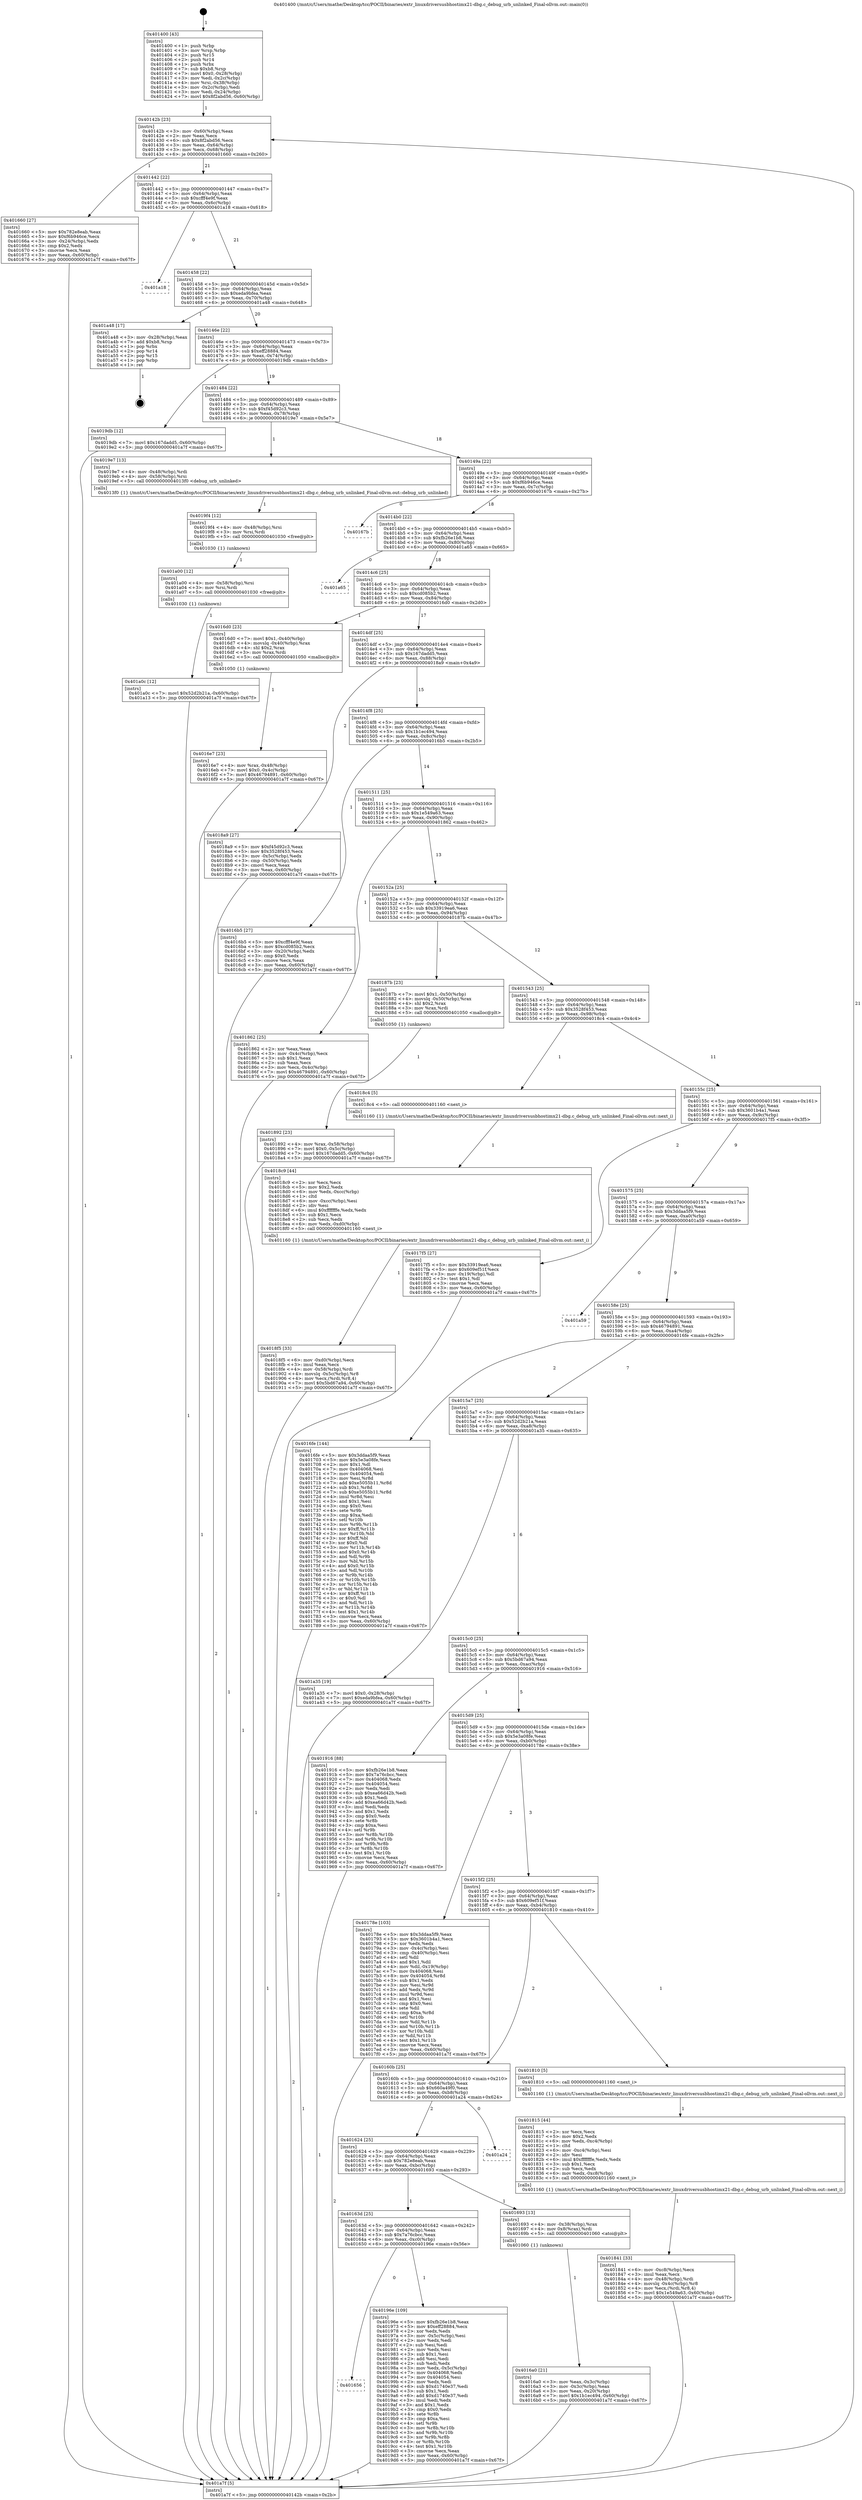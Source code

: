 digraph "0x401400" {
  label = "0x401400 (/mnt/c/Users/mathe/Desktop/tcc/POCII/binaries/extr_linuxdriversusbhostimx21-dbg.c_debug_urb_unlinked_Final-ollvm.out::main(0))"
  labelloc = "t"
  node[shape=record]

  Entry [label="",width=0.3,height=0.3,shape=circle,fillcolor=black,style=filled]
  "0x40142b" [label="{
     0x40142b [23]\l
     | [instrs]\l
     &nbsp;&nbsp;0x40142b \<+3\>: mov -0x60(%rbp),%eax\l
     &nbsp;&nbsp;0x40142e \<+2\>: mov %eax,%ecx\l
     &nbsp;&nbsp;0x401430 \<+6\>: sub $0x8f2abd56,%ecx\l
     &nbsp;&nbsp;0x401436 \<+3\>: mov %eax,-0x64(%rbp)\l
     &nbsp;&nbsp;0x401439 \<+3\>: mov %ecx,-0x68(%rbp)\l
     &nbsp;&nbsp;0x40143c \<+6\>: je 0000000000401660 \<main+0x260\>\l
  }"]
  "0x401660" [label="{
     0x401660 [27]\l
     | [instrs]\l
     &nbsp;&nbsp;0x401660 \<+5\>: mov $0x782e8eab,%eax\l
     &nbsp;&nbsp;0x401665 \<+5\>: mov $0xf6b946ce,%ecx\l
     &nbsp;&nbsp;0x40166a \<+3\>: mov -0x24(%rbp),%edx\l
     &nbsp;&nbsp;0x40166d \<+3\>: cmp $0x2,%edx\l
     &nbsp;&nbsp;0x401670 \<+3\>: cmovne %ecx,%eax\l
     &nbsp;&nbsp;0x401673 \<+3\>: mov %eax,-0x60(%rbp)\l
     &nbsp;&nbsp;0x401676 \<+5\>: jmp 0000000000401a7f \<main+0x67f\>\l
  }"]
  "0x401442" [label="{
     0x401442 [22]\l
     | [instrs]\l
     &nbsp;&nbsp;0x401442 \<+5\>: jmp 0000000000401447 \<main+0x47\>\l
     &nbsp;&nbsp;0x401447 \<+3\>: mov -0x64(%rbp),%eax\l
     &nbsp;&nbsp;0x40144a \<+5\>: sub $0xcfff4e9f,%eax\l
     &nbsp;&nbsp;0x40144f \<+3\>: mov %eax,-0x6c(%rbp)\l
     &nbsp;&nbsp;0x401452 \<+6\>: je 0000000000401a18 \<main+0x618\>\l
  }"]
  "0x401a7f" [label="{
     0x401a7f [5]\l
     | [instrs]\l
     &nbsp;&nbsp;0x401a7f \<+5\>: jmp 000000000040142b \<main+0x2b\>\l
  }"]
  "0x401400" [label="{
     0x401400 [43]\l
     | [instrs]\l
     &nbsp;&nbsp;0x401400 \<+1\>: push %rbp\l
     &nbsp;&nbsp;0x401401 \<+3\>: mov %rsp,%rbp\l
     &nbsp;&nbsp;0x401404 \<+2\>: push %r15\l
     &nbsp;&nbsp;0x401406 \<+2\>: push %r14\l
     &nbsp;&nbsp;0x401408 \<+1\>: push %rbx\l
     &nbsp;&nbsp;0x401409 \<+7\>: sub $0xb8,%rsp\l
     &nbsp;&nbsp;0x401410 \<+7\>: movl $0x0,-0x28(%rbp)\l
     &nbsp;&nbsp;0x401417 \<+3\>: mov %edi,-0x2c(%rbp)\l
     &nbsp;&nbsp;0x40141a \<+4\>: mov %rsi,-0x38(%rbp)\l
     &nbsp;&nbsp;0x40141e \<+3\>: mov -0x2c(%rbp),%edi\l
     &nbsp;&nbsp;0x401421 \<+3\>: mov %edi,-0x24(%rbp)\l
     &nbsp;&nbsp;0x401424 \<+7\>: movl $0x8f2abd56,-0x60(%rbp)\l
  }"]
  Exit [label="",width=0.3,height=0.3,shape=circle,fillcolor=black,style=filled,peripheries=2]
  "0x401a18" [label="{
     0x401a18\l
  }", style=dashed]
  "0x401458" [label="{
     0x401458 [22]\l
     | [instrs]\l
     &nbsp;&nbsp;0x401458 \<+5\>: jmp 000000000040145d \<main+0x5d\>\l
     &nbsp;&nbsp;0x40145d \<+3\>: mov -0x64(%rbp),%eax\l
     &nbsp;&nbsp;0x401460 \<+5\>: sub $0xeda9bfea,%eax\l
     &nbsp;&nbsp;0x401465 \<+3\>: mov %eax,-0x70(%rbp)\l
     &nbsp;&nbsp;0x401468 \<+6\>: je 0000000000401a48 \<main+0x648\>\l
  }"]
  "0x401a0c" [label="{
     0x401a0c [12]\l
     | [instrs]\l
     &nbsp;&nbsp;0x401a0c \<+7\>: movl $0x52d2b21a,-0x60(%rbp)\l
     &nbsp;&nbsp;0x401a13 \<+5\>: jmp 0000000000401a7f \<main+0x67f\>\l
  }"]
  "0x401a48" [label="{
     0x401a48 [17]\l
     | [instrs]\l
     &nbsp;&nbsp;0x401a48 \<+3\>: mov -0x28(%rbp),%eax\l
     &nbsp;&nbsp;0x401a4b \<+7\>: add $0xb8,%rsp\l
     &nbsp;&nbsp;0x401a52 \<+1\>: pop %rbx\l
     &nbsp;&nbsp;0x401a53 \<+2\>: pop %r14\l
     &nbsp;&nbsp;0x401a55 \<+2\>: pop %r15\l
     &nbsp;&nbsp;0x401a57 \<+1\>: pop %rbp\l
     &nbsp;&nbsp;0x401a58 \<+1\>: ret\l
  }"]
  "0x40146e" [label="{
     0x40146e [22]\l
     | [instrs]\l
     &nbsp;&nbsp;0x40146e \<+5\>: jmp 0000000000401473 \<main+0x73\>\l
     &nbsp;&nbsp;0x401473 \<+3\>: mov -0x64(%rbp),%eax\l
     &nbsp;&nbsp;0x401476 \<+5\>: sub $0xeff28884,%eax\l
     &nbsp;&nbsp;0x40147b \<+3\>: mov %eax,-0x74(%rbp)\l
     &nbsp;&nbsp;0x40147e \<+6\>: je 00000000004019db \<main+0x5db\>\l
  }"]
  "0x401a00" [label="{
     0x401a00 [12]\l
     | [instrs]\l
     &nbsp;&nbsp;0x401a00 \<+4\>: mov -0x58(%rbp),%rsi\l
     &nbsp;&nbsp;0x401a04 \<+3\>: mov %rsi,%rdi\l
     &nbsp;&nbsp;0x401a07 \<+5\>: call 0000000000401030 \<free@plt\>\l
     | [calls]\l
     &nbsp;&nbsp;0x401030 \{1\} (unknown)\l
  }"]
  "0x4019db" [label="{
     0x4019db [12]\l
     | [instrs]\l
     &nbsp;&nbsp;0x4019db \<+7\>: movl $0x167dadd5,-0x60(%rbp)\l
     &nbsp;&nbsp;0x4019e2 \<+5\>: jmp 0000000000401a7f \<main+0x67f\>\l
  }"]
  "0x401484" [label="{
     0x401484 [22]\l
     | [instrs]\l
     &nbsp;&nbsp;0x401484 \<+5\>: jmp 0000000000401489 \<main+0x89\>\l
     &nbsp;&nbsp;0x401489 \<+3\>: mov -0x64(%rbp),%eax\l
     &nbsp;&nbsp;0x40148c \<+5\>: sub $0xf45d92c3,%eax\l
     &nbsp;&nbsp;0x401491 \<+3\>: mov %eax,-0x78(%rbp)\l
     &nbsp;&nbsp;0x401494 \<+6\>: je 00000000004019e7 \<main+0x5e7\>\l
  }"]
  "0x4019f4" [label="{
     0x4019f4 [12]\l
     | [instrs]\l
     &nbsp;&nbsp;0x4019f4 \<+4\>: mov -0x48(%rbp),%rsi\l
     &nbsp;&nbsp;0x4019f8 \<+3\>: mov %rsi,%rdi\l
     &nbsp;&nbsp;0x4019fb \<+5\>: call 0000000000401030 \<free@plt\>\l
     | [calls]\l
     &nbsp;&nbsp;0x401030 \{1\} (unknown)\l
  }"]
  "0x4019e7" [label="{
     0x4019e7 [13]\l
     | [instrs]\l
     &nbsp;&nbsp;0x4019e7 \<+4\>: mov -0x48(%rbp),%rdi\l
     &nbsp;&nbsp;0x4019eb \<+4\>: mov -0x58(%rbp),%rsi\l
     &nbsp;&nbsp;0x4019ef \<+5\>: call 00000000004013f0 \<debug_urb_unlinked\>\l
     | [calls]\l
     &nbsp;&nbsp;0x4013f0 \{1\} (/mnt/c/Users/mathe/Desktop/tcc/POCII/binaries/extr_linuxdriversusbhostimx21-dbg.c_debug_urb_unlinked_Final-ollvm.out::debug_urb_unlinked)\l
  }"]
  "0x40149a" [label="{
     0x40149a [22]\l
     | [instrs]\l
     &nbsp;&nbsp;0x40149a \<+5\>: jmp 000000000040149f \<main+0x9f\>\l
     &nbsp;&nbsp;0x40149f \<+3\>: mov -0x64(%rbp),%eax\l
     &nbsp;&nbsp;0x4014a2 \<+5\>: sub $0xf6b946ce,%eax\l
     &nbsp;&nbsp;0x4014a7 \<+3\>: mov %eax,-0x7c(%rbp)\l
     &nbsp;&nbsp;0x4014aa \<+6\>: je 000000000040167b \<main+0x27b\>\l
  }"]
  "0x401656" [label="{
     0x401656\l
  }", style=dashed]
  "0x40167b" [label="{
     0x40167b\l
  }", style=dashed]
  "0x4014b0" [label="{
     0x4014b0 [22]\l
     | [instrs]\l
     &nbsp;&nbsp;0x4014b0 \<+5\>: jmp 00000000004014b5 \<main+0xb5\>\l
     &nbsp;&nbsp;0x4014b5 \<+3\>: mov -0x64(%rbp),%eax\l
     &nbsp;&nbsp;0x4014b8 \<+5\>: sub $0xfb26e1b8,%eax\l
     &nbsp;&nbsp;0x4014bd \<+3\>: mov %eax,-0x80(%rbp)\l
     &nbsp;&nbsp;0x4014c0 \<+6\>: je 0000000000401a65 \<main+0x665\>\l
  }"]
  "0x40196e" [label="{
     0x40196e [109]\l
     | [instrs]\l
     &nbsp;&nbsp;0x40196e \<+5\>: mov $0xfb26e1b8,%eax\l
     &nbsp;&nbsp;0x401973 \<+5\>: mov $0xeff28884,%ecx\l
     &nbsp;&nbsp;0x401978 \<+2\>: xor %edx,%edx\l
     &nbsp;&nbsp;0x40197a \<+3\>: mov -0x5c(%rbp),%esi\l
     &nbsp;&nbsp;0x40197d \<+2\>: mov %edx,%edi\l
     &nbsp;&nbsp;0x40197f \<+2\>: sub %esi,%edi\l
     &nbsp;&nbsp;0x401981 \<+2\>: mov %edx,%esi\l
     &nbsp;&nbsp;0x401983 \<+3\>: sub $0x1,%esi\l
     &nbsp;&nbsp;0x401986 \<+2\>: add %esi,%edi\l
     &nbsp;&nbsp;0x401988 \<+2\>: sub %edi,%edx\l
     &nbsp;&nbsp;0x40198a \<+3\>: mov %edx,-0x5c(%rbp)\l
     &nbsp;&nbsp;0x40198d \<+7\>: mov 0x404068,%edx\l
     &nbsp;&nbsp;0x401994 \<+7\>: mov 0x404054,%esi\l
     &nbsp;&nbsp;0x40199b \<+2\>: mov %edx,%edi\l
     &nbsp;&nbsp;0x40199d \<+6\>: sub $0xd1740e37,%edi\l
     &nbsp;&nbsp;0x4019a3 \<+3\>: sub $0x1,%edi\l
     &nbsp;&nbsp;0x4019a6 \<+6\>: add $0xd1740e37,%edi\l
     &nbsp;&nbsp;0x4019ac \<+3\>: imul %edi,%edx\l
     &nbsp;&nbsp;0x4019af \<+3\>: and $0x1,%edx\l
     &nbsp;&nbsp;0x4019b2 \<+3\>: cmp $0x0,%edx\l
     &nbsp;&nbsp;0x4019b5 \<+4\>: sete %r8b\l
     &nbsp;&nbsp;0x4019b9 \<+3\>: cmp $0xa,%esi\l
     &nbsp;&nbsp;0x4019bc \<+4\>: setl %r9b\l
     &nbsp;&nbsp;0x4019c0 \<+3\>: mov %r8b,%r10b\l
     &nbsp;&nbsp;0x4019c3 \<+3\>: and %r9b,%r10b\l
     &nbsp;&nbsp;0x4019c6 \<+3\>: xor %r9b,%r8b\l
     &nbsp;&nbsp;0x4019c9 \<+3\>: or %r8b,%r10b\l
     &nbsp;&nbsp;0x4019cc \<+4\>: test $0x1,%r10b\l
     &nbsp;&nbsp;0x4019d0 \<+3\>: cmovne %ecx,%eax\l
     &nbsp;&nbsp;0x4019d3 \<+3\>: mov %eax,-0x60(%rbp)\l
     &nbsp;&nbsp;0x4019d6 \<+5\>: jmp 0000000000401a7f \<main+0x67f\>\l
  }"]
  "0x401a65" [label="{
     0x401a65\l
  }", style=dashed]
  "0x4014c6" [label="{
     0x4014c6 [25]\l
     | [instrs]\l
     &nbsp;&nbsp;0x4014c6 \<+5\>: jmp 00000000004014cb \<main+0xcb\>\l
     &nbsp;&nbsp;0x4014cb \<+3\>: mov -0x64(%rbp),%eax\l
     &nbsp;&nbsp;0x4014ce \<+5\>: sub $0xcd085b2,%eax\l
     &nbsp;&nbsp;0x4014d3 \<+6\>: mov %eax,-0x84(%rbp)\l
     &nbsp;&nbsp;0x4014d9 \<+6\>: je 00000000004016d0 \<main+0x2d0\>\l
  }"]
  "0x4018f5" [label="{
     0x4018f5 [33]\l
     | [instrs]\l
     &nbsp;&nbsp;0x4018f5 \<+6\>: mov -0xd0(%rbp),%ecx\l
     &nbsp;&nbsp;0x4018fb \<+3\>: imul %eax,%ecx\l
     &nbsp;&nbsp;0x4018fe \<+4\>: mov -0x58(%rbp),%rdi\l
     &nbsp;&nbsp;0x401902 \<+4\>: movslq -0x5c(%rbp),%r8\l
     &nbsp;&nbsp;0x401906 \<+4\>: mov %ecx,(%rdi,%r8,4)\l
     &nbsp;&nbsp;0x40190a \<+7\>: movl $0x5bd67a94,-0x60(%rbp)\l
     &nbsp;&nbsp;0x401911 \<+5\>: jmp 0000000000401a7f \<main+0x67f\>\l
  }"]
  "0x4016d0" [label="{
     0x4016d0 [23]\l
     | [instrs]\l
     &nbsp;&nbsp;0x4016d0 \<+7\>: movl $0x1,-0x40(%rbp)\l
     &nbsp;&nbsp;0x4016d7 \<+4\>: movslq -0x40(%rbp),%rax\l
     &nbsp;&nbsp;0x4016db \<+4\>: shl $0x2,%rax\l
     &nbsp;&nbsp;0x4016df \<+3\>: mov %rax,%rdi\l
     &nbsp;&nbsp;0x4016e2 \<+5\>: call 0000000000401050 \<malloc@plt\>\l
     | [calls]\l
     &nbsp;&nbsp;0x401050 \{1\} (unknown)\l
  }"]
  "0x4014df" [label="{
     0x4014df [25]\l
     | [instrs]\l
     &nbsp;&nbsp;0x4014df \<+5\>: jmp 00000000004014e4 \<main+0xe4\>\l
     &nbsp;&nbsp;0x4014e4 \<+3\>: mov -0x64(%rbp),%eax\l
     &nbsp;&nbsp;0x4014e7 \<+5\>: sub $0x167dadd5,%eax\l
     &nbsp;&nbsp;0x4014ec \<+6\>: mov %eax,-0x88(%rbp)\l
     &nbsp;&nbsp;0x4014f2 \<+6\>: je 00000000004018a9 \<main+0x4a9\>\l
  }"]
  "0x4018c9" [label="{
     0x4018c9 [44]\l
     | [instrs]\l
     &nbsp;&nbsp;0x4018c9 \<+2\>: xor %ecx,%ecx\l
     &nbsp;&nbsp;0x4018cb \<+5\>: mov $0x2,%edx\l
     &nbsp;&nbsp;0x4018d0 \<+6\>: mov %edx,-0xcc(%rbp)\l
     &nbsp;&nbsp;0x4018d6 \<+1\>: cltd\l
     &nbsp;&nbsp;0x4018d7 \<+6\>: mov -0xcc(%rbp),%esi\l
     &nbsp;&nbsp;0x4018dd \<+2\>: idiv %esi\l
     &nbsp;&nbsp;0x4018df \<+6\>: imul $0xfffffffe,%edx,%edx\l
     &nbsp;&nbsp;0x4018e5 \<+3\>: sub $0x1,%ecx\l
     &nbsp;&nbsp;0x4018e8 \<+2\>: sub %ecx,%edx\l
     &nbsp;&nbsp;0x4018ea \<+6\>: mov %edx,-0xd0(%rbp)\l
     &nbsp;&nbsp;0x4018f0 \<+5\>: call 0000000000401160 \<next_i\>\l
     | [calls]\l
     &nbsp;&nbsp;0x401160 \{1\} (/mnt/c/Users/mathe/Desktop/tcc/POCII/binaries/extr_linuxdriversusbhostimx21-dbg.c_debug_urb_unlinked_Final-ollvm.out::next_i)\l
  }"]
  "0x4018a9" [label="{
     0x4018a9 [27]\l
     | [instrs]\l
     &nbsp;&nbsp;0x4018a9 \<+5\>: mov $0xf45d92c3,%eax\l
     &nbsp;&nbsp;0x4018ae \<+5\>: mov $0x3528f453,%ecx\l
     &nbsp;&nbsp;0x4018b3 \<+3\>: mov -0x5c(%rbp),%edx\l
     &nbsp;&nbsp;0x4018b6 \<+3\>: cmp -0x50(%rbp),%edx\l
     &nbsp;&nbsp;0x4018b9 \<+3\>: cmovl %ecx,%eax\l
     &nbsp;&nbsp;0x4018bc \<+3\>: mov %eax,-0x60(%rbp)\l
     &nbsp;&nbsp;0x4018bf \<+5\>: jmp 0000000000401a7f \<main+0x67f\>\l
  }"]
  "0x4014f8" [label="{
     0x4014f8 [25]\l
     | [instrs]\l
     &nbsp;&nbsp;0x4014f8 \<+5\>: jmp 00000000004014fd \<main+0xfd\>\l
     &nbsp;&nbsp;0x4014fd \<+3\>: mov -0x64(%rbp),%eax\l
     &nbsp;&nbsp;0x401500 \<+5\>: sub $0x1b1ec494,%eax\l
     &nbsp;&nbsp;0x401505 \<+6\>: mov %eax,-0x8c(%rbp)\l
     &nbsp;&nbsp;0x40150b \<+6\>: je 00000000004016b5 \<main+0x2b5\>\l
  }"]
  "0x401892" [label="{
     0x401892 [23]\l
     | [instrs]\l
     &nbsp;&nbsp;0x401892 \<+4\>: mov %rax,-0x58(%rbp)\l
     &nbsp;&nbsp;0x401896 \<+7\>: movl $0x0,-0x5c(%rbp)\l
     &nbsp;&nbsp;0x40189d \<+7\>: movl $0x167dadd5,-0x60(%rbp)\l
     &nbsp;&nbsp;0x4018a4 \<+5\>: jmp 0000000000401a7f \<main+0x67f\>\l
  }"]
  "0x4016b5" [label="{
     0x4016b5 [27]\l
     | [instrs]\l
     &nbsp;&nbsp;0x4016b5 \<+5\>: mov $0xcfff4e9f,%eax\l
     &nbsp;&nbsp;0x4016ba \<+5\>: mov $0xcd085b2,%ecx\l
     &nbsp;&nbsp;0x4016bf \<+3\>: mov -0x20(%rbp),%edx\l
     &nbsp;&nbsp;0x4016c2 \<+3\>: cmp $0x0,%edx\l
     &nbsp;&nbsp;0x4016c5 \<+3\>: cmove %ecx,%eax\l
     &nbsp;&nbsp;0x4016c8 \<+3\>: mov %eax,-0x60(%rbp)\l
     &nbsp;&nbsp;0x4016cb \<+5\>: jmp 0000000000401a7f \<main+0x67f\>\l
  }"]
  "0x401511" [label="{
     0x401511 [25]\l
     | [instrs]\l
     &nbsp;&nbsp;0x401511 \<+5\>: jmp 0000000000401516 \<main+0x116\>\l
     &nbsp;&nbsp;0x401516 \<+3\>: mov -0x64(%rbp),%eax\l
     &nbsp;&nbsp;0x401519 \<+5\>: sub $0x1e549a63,%eax\l
     &nbsp;&nbsp;0x40151e \<+6\>: mov %eax,-0x90(%rbp)\l
     &nbsp;&nbsp;0x401524 \<+6\>: je 0000000000401862 \<main+0x462\>\l
  }"]
  "0x401841" [label="{
     0x401841 [33]\l
     | [instrs]\l
     &nbsp;&nbsp;0x401841 \<+6\>: mov -0xc8(%rbp),%ecx\l
     &nbsp;&nbsp;0x401847 \<+3\>: imul %eax,%ecx\l
     &nbsp;&nbsp;0x40184a \<+4\>: mov -0x48(%rbp),%rdi\l
     &nbsp;&nbsp;0x40184e \<+4\>: movslq -0x4c(%rbp),%r8\l
     &nbsp;&nbsp;0x401852 \<+4\>: mov %ecx,(%rdi,%r8,4)\l
     &nbsp;&nbsp;0x401856 \<+7\>: movl $0x1e549a63,-0x60(%rbp)\l
     &nbsp;&nbsp;0x40185d \<+5\>: jmp 0000000000401a7f \<main+0x67f\>\l
  }"]
  "0x401862" [label="{
     0x401862 [25]\l
     | [instrs]\l
     &nbsp;&nbsp;0x401862 \<+2\>: xor %eax,%eax\l
     &nbsp;&nbsp;0x401864 \<+3\>: mov -0x4c(%rbp),%ecx\l
     &nbsp;&nbsp;0x401867 \<+3\>: sub $0x1,%eax\l
     &nbsp;&nbsp;0x40186a \<+2\>: sub %eax,%ecx\l
     &nbsp;&nbsp;0x40186c \<+3\>: mov %ecx,-0x4c(%rbp)\l
     &nbsp;&nbsp;0x40186f \<+7\>: movl $0x46794891,-0x60(%rbp)\l
     &nbsp;&nbsp;0x401876 \<+5\>: jmp 0000000000401a7f \<main+0x67f\>\l
  }"]
  "0x40152a" [label="{
     0x40152a [25]\l
     | [instrs]\l
     &nbsp;&nbsp;0x40152a \<+5\>: jmp 000000000040152f \<main+0x12f\>\l
     &nbsp;&nbsp;0x40152f \<+3\>: mov -0x64(%rbp),%eax\l
     &nbsp;&nbsp;0x401532 \<+5\>: sub $0x33919ea6,%eax\l
     &nbsp;&nbsp;0x401537 \<+6\>: mov %eax,-0x94(%rbp)\l
     &nbsp;&nbsp;0x40153d \<+6\>: je 000000000040187b \<main+0x47b\>\l
  }"]
  "0x401815" [label="{
     0x401815 [44]\l
     | [instrs]\l
     &nbsp;&nbsp;0x401815 \<+2\>: xor %ecx,%ecx\l
     &nbsp;&nbsp;0x401817 \<+5\>: mov $0x2,%edx\l
     &nbsp;&nbsp;0x40181c \<+6\>: mov %edx,-0xc4(%rbp)\l
     &nbsp;&nbsp;0x401822 \<+1\>: cltd\l
     &nbsp;&nbsp;0x401823 \<+6\>: mov -0xc4(%rbp),%esi\l
     &nbsp;&nbsp;0x401829 \<+2\>: idiv %esi\l
     &nbsp;&nbsp;0x40182b \<+6\>: imul $0xfffffffe,%edx,%edx\l
     &nbsp;&nbsp;0x401831 \<+3\>: sub $0x1,%ecx\l
     &nbsp;&nbsp;0x401834 \<+2\>: sub %ecx,%edx\l
     &nbsp;&nbsp;0x401836 \<+6\>: mov %edx,-0xc8(%rbp)\l
     &nbsp;&nbsp;0x40183c \<+5\>: call 0000000000401160 \<next_i\>\l
     | [calls]\l
     &nbsp;&nbsp;0x401160 \{1\} (/mnt/c/Users/mathe/Desktop/tcc/POCII/binaries/extr_linuxdriversusbhostimx21-dbg.c_debug_urb_unlinked_Final-ollvm.out::next_i)\l
  }"]
  "0x40187b" [label="{
     0x40187b [23]\l
     | [instrs]\l
     &nbsp;&nbsp;0x40187b \<+7\>: movl $0x1,-0x50(%rbp)\l
     &nbsp;&nbsp;0x401882 \<+4\>: movslq -0x50(%rbp),%rax\l
     &nbsp;&nbsp;0x401886 \<+4\>: shl $0x2,%rax\l
     &nbsp;&nbsp;0x40188a \<+3\>: mov %rax,%rdi\l
     &nbsp;&nbsp;0x40188d \<+5\>: call 0000000000401050 \<malloc@plt\>\l
     | [calls]\l
     &nbsp;&nbsp;0x401050 \{1\} (unknown)\l
  }"]
  "0x401543" [label="{
     0x401543 [25]\l
     | [instrs]\l
     &nbsp;&nbsp;0x401543 \<+5\>: jmp 0000000000401548 \<main+0x148\>\l
     &nbsp;&nbsp;0x401548 \<+3\>: mov -0x64(%rbp),%eax\l
     &nbsp;&nbsp;0x40154b \<+5\>: sub $0x3528f453,%eax\l
     &nbsp;&nbsp;0x401550 \<+6\>: mov %eax,-0x98(%rbp)\l
     &nbsp;&nbsp;0x401556 \<+6\>: je 00000000004018c4 \<main+0x4c4\>\l
  }"]
  "0x4016e7" [label="{
     0x4016e7 [23]\l
     | [instrs]\l
     &nbsp;&nbsp;0x4016e7 \<+4\>: mov %rax,-0x48(%rbp)\l
     &nbsp;&nbsp;0x4016eb \<+7\>: movl $0x0,-0x4c(%rbp)\l
     &nbsp;&nbsp;0x4016f2 \<+7\>: movl $0x46794891,-0x60(%rbp)\l
     &nbsp;&nbsp;0x4016f9 \<+5\>: jmp 0000000000401a7f \<main+0x67f\>\l
  }"]
  "0x4018c4" [label="{
     0x4018c4 [5]\l
     | [instrs]\l
     &nbsp;&nbsp;0x4018c4 \<+5\>: call 0000000000401160 \<next_i\>\l
     | [calls]\l
     &nbsp;&nbsp;0x401160 \{1\} (/mnt/c/Users/mathe/Desktop/tcc/POCII/binaries/extr_linuxdriversusbhostimx21-dbg.c_debug_urb_unlinked_Final-ollvm.out::next_i)\l
  }"]
  "0x40155c" [label="{
     0x40155c [25]\l
     | [instrs]\l
     &nbsp;&nbsp;0x40155c \<+5\>: jmp 0000000000401561 \<main+0x161\>\l
     &nbsp;&nbsp;0x401561 \<+3\>: mov -0x64(%rbp),%eax\l
     &nbsp;&nbsp;0x401564 \<+5\>: sub $0x3601b4a1,%eax\l
     &nbsp;&nbsp;0x401569 \<+6\>: mov %eax,-0x9c(%rbp)\l
     &nbsp;&nbsp;0x40156f \<+6\>: je 00000000004017f5 \<main+0x3f5\>\l
  }"]
  "0x4016a0" [label="{
     0x4016a0 [21]\l
     | [instrs]\l
     &nbsp;&nbsp;0x4016a0 \<+3\>: mov %eax,-0x3c(%rbp)\l
     &nbsp;&nbsp;0x4016a3 \<+3\>: mov -0x3c(%rbp),%eax\l
     &nbsp;&nbsp;0x4016a6 \<+3\>: mov %eax,-0x20(%rbp)\l
     &nbsp;&nbsp;0x4016a9 \<+7\>: movl $0x1b1ec494,-0x60(%rbp)\l
     &nbsp;&nbsp;0x4016b0 \<+5\>: jmp 0000000000401a7f \<main+0x67f\>\l
  }"]
  "0x4017f5" [label="{
     0x4017f5 [27]\l
     | [instrs]\l
     &nbsp;&nbsp;0x4017f5 \<+5\>: mov $0x33919ea6,%eax\l
     &nbsp;&nbsp;0x4017fa \<+5\>: mov $0x609ef51f,%ecx\l
     &nbsp;&nbsp;0x4017ff \<+3\>: mov -0x19(%rbp),%dl\l
     &nbsp;&nbsp;0x401802 \<+3\>: test $0x1,%dl\l
     &nbsp;&nbsp;0x401805 \<+3\>: cmovne %ecx,%eax\l
     &nbsp;&nbsp;0x401808 \<+3\>: mov %eax,-0x60(%rbp)\l
     &nbsp;&nbsp;0x40180b \<+5\>: jmp 0000000000401a7f \<main+0x67f\>\l
  }"]
  "0x401575" [label="{
     0x401575 [25]\l
     | [instrs]\l
     &nbsp;&nbsp;0x401575 \<+5\>: jmp 000000000040157a \<main+0x17a\>\l
     &nbsp;&nbsp;0x40157a \<+3\>: mov -0x64(%rbp),%eax\l
     &nbsp;&nbsp;0x40157d \<+5\>: sub $0x3ddaa5f9,%eax\l
     &nbsp;&nbsp;0x401582 \<+6\>: mov %eax,-0xa0(%rbp)\l
     &nbsp;&nbsp;0x401588 \<+6\>: je 0000000000401a59 \<main+0x659\>\l
  }"]
  "0x40163d" [label="{
     0x40163d [25]\l
     | [instrs]\l
     &nbsp;&nbsp;0x40163d \<+5\>: jmp 0000000000401642 \<main+0x242\>\l
     &nbsp;&nbsp;0x401642 \<+3\>: mov -0x64(%rbp),%eax\l
     &nbsp;&nbsp;0x401645 \<+5\>: sub $0x7a76cbcc,%eax\l
     &nbsp;&nbsp;0x40164a \<+6\>: mov %eax,-0xc0(%rbp)\l
     &nbsp;&nbsp;0x401650 \<+6\>: je 000000000040196e \<main+0x56e\>\l
  }"]
  "0x401a59" [label="{
     0x401a59\l
  }", style=dashed]
  "0x40158e" [label="{
     0x40158e [25]\l
     | [instrs]\l
     &nbsp;&nbsp;0x40158e \<+5\>: jmp 0000000000401593 \<main+0x193\>\l
     &nbsp;&nbsp;0x401593 \<+3\>: mov -0x64(%rbp),%eax\l
     &nbsp;&nbsp;0x401596 \<+5\>: sub $0x46794891,%eax\l
     &nbsp;&nbsp;0x40159b \<+6\>: mov %eax,-0xa4(%rbp)\l
     &nbsp;&nbsp;0x4015a1 \<+6\>: je 00000000004016fe \<main+0x2fe\>\l
  }"]
  "0x401693" [label="{
     0x401693 [13]\l
     | [instrs]\l
     &nbsp;&nbsp;0x401693 \<+4\>: mov -0x38(%rbp),%rax\l
     &nbsp;&nbsp;0x401697 \<+4\>: mov 0x8(%rax),%rdi\l
     &nbsp;&nbsp;0x40169b \<+5\>: call 0000000000401060 \<atoi@plt\>\l
     | [calls]\l
     &nbsp;&nbsp;0x401060 \{1\} (unknown)\l
  }"]
  "0x4016fe" [label="{
     0x4016fe [144]\l
     | [instrs]\l
     &nbsp;&nbsp;0x4016fe \<+5\>: mov $0x3ddaa5f9,%eax\l
     &nbsp;&nbsp;0x401703 \<+5\>: mov $0x5e3a08fe,%ecx\l
     &nbsp;&nbsp;0x401708 \<+2\>: mov $0x1,%dl\l
     &nbsp;&nbsp;0x40170a \<+7\>: mov 0x404068,%esi\l
     &nbsp;&nbsp;0x401711 \<+7\>: mov 0x404054,%edi\l
     &nbsp;&nbsp;0x401718 \<+3\>: mov %esi,%r8d\l
     &nbsp;&nbsp;0x40171b \<+7\>: add $0xe5055b11,%r8d\l
     &nbsp;&nbsp;0x401722 \<+4\>: sub $0x1,%r8d\l
     &nbsp;&nbsp;0x401726 \<+7\>: sub $0xe5055b11,%r8d\l
     &nbsp;&nbsp;0x40172d \<+4\>: imul %r8d,%esi\l
     &nbsp;&nbsp;0x401731 \<+3\>: and $0x1,%esi\l
     &nbsp;&nbsp;0x401734 \<+3\>: cmp $0x0,%esi\l
     &nbsp;&nbsp;0x401737 \<+4\>: sete %r9b\l
     &nbsp;&nbsp;0x40173b \<+3\>: cmp $0xa,%edi\l
     &nbsp;&nbsp;0x40173e \<+4\>: setl %r10b\l
     &nbsp;&nbsp;0x401742 \<+3\>: mov %r9b,%r11b\l
     &nbsp;&nbsp;0x401745 \<+4\>: xor $0xff,%r11b\l
     &nbsp;&nbsp;0x401749 \<+3\>: mov %r10b,%bl\l
     &nbsp;&nbsp;0x40174c \<+3\>: xor $0xff,%bl\l
     &nbsp;&nbsp;0x40174f \<+3\>: xor $0x0,%dl\l
     &nbsp;&nbsp;0x401752 \<+3\>: mov %r11b,%r14b\l
     &nbsp;&nbsp;0x401755 \<+4\>: and $0x0,%r14b\l
     &nbsp;&nbsp;0x401759 \<+3\>: and %dl,%r9b\l
     &nbsp;&nbsp;0x40175c \<+3\>: mov %bl,%r15b\l
     &nbsp;&nbsp;0x40175f \<+4\>: and $0x0,%r15b\l
     &nbsp;&nbsp;0x401763 \<+3\>: and %dl,%r10b\l
     &nbsp;&nbsp;0x401766 \<+3\>: or %r9b,%r14b\l
     &nbsp;&nbsp;0x401769 \<+3\>: or %r10b,%r15b\l
     &nbsp;&nbsp;0x40176c \<+3\>: xor %r15b,%r14b\l
     &nbsp;&nbsp;0x40176f \<+3\>: or %bl,%r11b\l
     &nbsp;&nbsp;0x401772 \<+4\>: xor $0xff,%r11b\l
     &nbsp;&nbsp;0x401776 \<+3\>: or $0x0,%dl\l
     &nbsp;&nbsp;0x401779 \<+3\>: and %dl,%r11b\l
     &nbsp;&nbsp;0x40177c \<+3\>: or %r11b,%r14b\l
     &nbsp;&nbsp;0x40177f \<+4\>: test $0x1,%r14b\l
     &nbsp;&nbsp;0x401783 \<+3\>: cmovne %ecx,%eax\l
     &nbsp;&nbsp;0x401786 \<+3\>: mov %eax,-0x60(%rbp)\l
     &nbsp;&nbsp;0x401789 \<+5\>: jmp 0000000000401a7f \<main+0x67f\>\l
  }"]
  "0x4015a7" [label="{
     0x4015a7 [25]\l
     | [instrs]\l
     &nbsp;&nbsp;0x4015a7 \<+5\>: jmp 00000000004015ac \<main+0x1ac\>\l
     &nbsp;&nbsp;0x4015ac \<+3\>: mov -0x64(%rbp),%eax\l
     &nbsp;&nbsp;0x4015af \<+5\>: sub $0x52d2b21a,%eax\l
     &nbsp;&nbsp;0x4015b4 \<+6\>: mov %eax,-0xa8(%rbp)\l
     &nbsp;&nbsp;0x4015ba \<+6\>: je 0000000000401a35 \<main+0x635\>\l
  }"]
  "0x401624" [label="{
     0x401624 [25]\l
     | [instrs]\l
     &nbsp;&nbsp;0x401624 \<+5\>: jmp 0000000000401629 \<main+0x229\>\l
     &nbsp;&nbsp;0x401629 \<+3\>: mov -0x64(%rbp),%eax\l
     &nbsp;&nbsp;0x40162c \<+5\>: sub $0x782e8eab,%eax\l
     &nbsp;&nbsp;0x401631 \<+6\>: mov %eax,-0xbc(%rbp)\l
     &nbsp;&nbsp;0x401637 \<+6\>: je 0000000000401693 \<main+0x293\>\l
  }"]
  "0x401a35" [label="{
     0x401a35 [19]\l
     | [instrs]\l
     &nbsp;&nbsp;0x401a35 \<+7\>: movl $0x0,-0x28(%rbp)\l
     &nbsp;&nbsp;0x401a3c \<+7\>: movl $0xeda9bfea,-0x60(%rbp)\l
     &nbsp;&nbsp;0x401a43 \<+5\>: jmp 0000000000401a7f \<main+0x67f\>\l
  }"]
  "0x4015c0" [label="{
     0x4015c0 [25]\l
     | [instrs]\l
     &nbsp;&nbsp;0x4015c0 \<+5\>: jmp 00000000004015c5 \<main+0x1c5\>\l
     &nbsp;&nbsp;0x4015c5 \<+3\>: mov -0x64(%rbp),%eax\l
     &nbsp;&nbsp;0x4015c8 \<+5\>: sub $0x5bd67a94,%eax\l
     &nbsp;&nbsp;0x4015cd \<+6\>: mov %eax,-0xac(%rbp)\l
     &nbsp;&nbsp;0x4015d3 \<+6\>: je 0000000000401916 \<main+0x516\>\l
  }"]
  "0x401a24" [label="{
     0x401a24\l
  }", style=dashed]
  "0x401916" [label="{
     0x401916 [88]\l
     | [instrs]\l
     &nbsp;&nbsp;0x401916 \<+5\>: mov $0xfb26e1b8,%eax\l
     &nbsp;&nbsp;0x40191b \<+5\>: mov $0x7a76cbcc,%ecx\l
     &nbsp;&nbsp;0x401920 \<+7\>: mov 0x404068,%edx\l
     &nbsp;&nbsp;0x401927 \<+7\>: mov 0x404054,%esi\l
     &nbsp;&nbsp;0x40192e \<+2\>: mov %edx,%edi\l
     &nbsp;&nbsp;0x401930 \<+6\>: sub $0xea66d42b,%edi\l
     &nbsp;&nbsp;0x401936 \<+3\>: sub $0x1,%edi\l
     &nbsp;&nbsp;0x401939 \<+6\>: add $0xea66d42b,%edi\l
     &nbsp;&nbsp;0x40193f \<+3\>: imul %edi,%edx\l
     &nbsp;&nbsp;0x401942 \<+3\>: and $0x1,%edx\l
     &nbsp;&nbsp;0x401945 \<+3\>: cmp $0x0,%edx\l
     &nbsp;&nbsp;0x401948 \<+4\>: sete %r8b\l
     &nbsp;&nbsp;0x40194c \<+3\>: cmp $0xa,%esi\l
     &nbsp;&nbsp;0x40194f \<+4\>: setl %r9b\l
     &nbsp;&nbsp;0x401953 \<+3\>: mov %r8b,%r10b\l
     &nbsp;&nbsp;0x401956 \<+3\>: and %r9b,%r10b\l
     &nbsp;&nbsp;0x401959 \<+3\>: xor %r9b,%r8b\l
     &nbsp;&nbsp;0x40195c \<+3\>: or %r8b,%r10b\l
     &nbsp;&nbsp;0x40195f \<+4\>: test $0x1,%r10b\l
     &nbsp;&nbsp;0x401963 \<+3\>: cmovne %ecx,%eax\l
     &nbsp;&nbsp;0x401966 \<+3\>: mov %eax,-0x60(%rbp)\l
     &nbsp;&nbsp;0x401969 \<+5\>: jmp 0000000000401a7f \<main+0x67f\>\l
  }"]
  "0x4015d9" [label="{
     0x4015d9 [25]\l
     | [instrs]\l
     &nbsp;&nbsp;0x4015d9 \<+5\>: jmp 00000000004015de \<main+0x1de\>\l
     &nbsp;&nbsp;0x4015de \<+3\>: mov -0x64(%rbp),%eax\l
     &nbsp;&nbsp;0x4015e1 \<+5\>: sub $0x5e3a08fe,%eax\l
     &nbsp;&nbsp;0x4015e6 \<+6\>: mov %eax,-0xb0(%rbp)\l
     &nbsp;&nbsp;0x4015ec \<+6\>: je 000000000040178e \<main+0x38e\>\l
  }"]
  "0x40160b" [label="{
     0x40160b [25]\l
     | [instrs]\l
     &nbsp;&nbsp;0x40160b \<+5\>: jmp 0000000000401610 \<main+0x210\>\l
     &nbsp;&nbsp;0x401610 \<+3\>: mov -0x64(%rbp),%eax\l
     &nbsp;&nbsp;0x401613 \<+5\>: sub $0x660a49f0,%eax\l
     &nbsp;&nbsp;0x401618 \<+6\>: mov %eax,-0xb8(%rbp)\l
     &nbsp;&nbsp;0x40161e \<+6\>: je 0000000000401a24 \<main+0x624\>\l
  }"]
  "0x40178e" [label="{
     0x40178e [103]\l
     | [instrs]\l
     &nbsp;&nbsp;0x40178e \<+5\>: mov $0x3ddaa5f9,%eax\l
     &nbsp;&nbsp;0x401793 \<+5\>: mov $0x3601b4a1,%ecx\l
     &nbsp;&nbsp;0x401798 \<+2\>: xor %edx,%edx\l
     &nbsp;&nbsp;0x40179a \<+3\>: mov -0x4c(%rbp),%esi\l
     &nbsp;&nbsp;0x40179d \<+3\>: cmp -0x40(%rbp),%esi\l
     &nbsp;&nbsp;0x4017a0 \<+4\>: setl %dil\l
     &nbsp;&nbsp;0x4017a4 \<+4\>: and $0x1,%dil\l
     &nbsp;&nbsp;0x4017a8 \<+4\>: mov %dil,-0x19(%rbp)\l
     &nbsp;&nbsp;0x4017ac \<+7\>: mov 0x404068,%esi\l
     &nbsp;&nbsp;0x4017b3 \<+8\>: mov 0x404054,%r8d\l
     &nbsp;&nbsp;0x4017bb \<+3\>: sub $0x1,%edx\l
     &nbsp;&nbsp;0x4017be \<+3\>: mov %esi,%r9d\l
     &nbsp;&nbsp;0x4017c1 \<+3\>: add %edx,%r9d\l
     &nbsp;&nbsp;0x4017c4 \<+4\>: imul %r9d,%esi\l
     &nbsp;&nbsp;0x4017c8 \<+3\>: and $0x1,%esi\l
     &nbsp;&nbsp;0x4017cb \<+3\>: cmp $0x0,%esi\l
     &nbsp;&nbsp;0x4017ce \<+4\>: sete %dil\l
     &nbsp;&nbsp;0x4017d2 \<+4\>: cmp $0xa,%r8d\l
     &nbsp;&nbsp;0x4017d6 \<+4\>: setl %r10b\l
     &nbsp;&nbsp;0x4017da \<+3\>: mov %dil,%r11b\l
     &nbsp;&nbsp;0x4017dd \<+3\>: and %r10b,%r11b\l
     &nbsp;&nbsp;0x4017e0 \<+3\>: xor %r10b,%dil\l
     &nbsp;&nbsp;0x4017e3 \<+3\>: or %dil,%r11b\l
     &nbsp;&nbsp;0x4017e6 \<+4\>: test $0x1,%r11b\l
     &nbsp;&nbsp;0x4017ea \<+3\>: cmovne %ecx,%eax\l
     &nbsp;&nbsp;0x4017ed \<+3\>: mov %eax,-0x60(%rbp)\l
     &nbsp;&nbsp;0x4017f0 \<+5\>: jmp 0000000000401a7f \<main+0x67f\>\l
  }"]
  "0x4015f2" [label="{
     0x4015f2 [25]\l
     | [instrs]\l
     &nbsp;&nbsp;0x4015f2 \<+5\>: jmp 00000000004015f7 \<main+0x1f7\>\l
     &nbsp;&nbsp;0x4015f7 \<+3\>: mov -0x64(%rbp),%eax\l
     &nbsp;&nbsp;0x4015fa \<+5\>: sub $0x609ef51f,%eax\l
     &nbsp;&nbsp;0x4015ff \<+6\>: mov %eax,-0xb4(%rbp)\l
     &nbsp;&nbsp;0x401605 \<+6\>: je 0000000000401810 \<main+0x410\>\l
  }"]
  "0x401810" [label="{
     0x401810 [5]\l
     | [instrs]\l
     &nbsp;&nbsp;0x401810 \<+5\>: call 0000000000401160 \<next_i\>\l
     | [calls]\l
     &nbsp;&nbsp;0x401160 \{1\} (/mnt/c/Users/mathe/Desktop/tcc/POCII/binaries/extr_linuxdriversusbhostimx21-dbg.c_debug_urb_unlinked_Final-ollvm.out::next_i)\l
  }"]
  Entry -> "0x401400" [label=" 1"]
  "0x40142b" -> "0x401660" [label=" 1"]
  "0x40142b" -> "0x401442" [label=" 21"]
  "0x401660" -> "0x401a7f" [label=" 1"]
  "0x401400" -> "0x40142b" [label=" 1"]
  "0x401a7f" -> "0x40142b" [label=" 21"]
  "0x401a48" -> Exit [label=" 1"]
  "0x401442" -> "0x401a18" [label=" 0"]
  "0x401442" -> "0x401458" [label=" 21"]
  "0x401a35" -> "0x401a7f" [label=" 1"]
  "0x401458" -> "0x401a48" [label=" 1"]
  "0x401458" -> "0x40146e" [label=" 20"]
  "0x401a0c" -> "0x401a7f" [label=" 1"]
  "0x40146e" -> "0x4019db" [label=" 1"]
  "0x40146e" -> "0x401484" [label=" 19"]
  "0x401a00" -> "0x401a0c" [label=" 1"]
  "0x401484" -> "0x4019e7" [label=" 1"]
  "0x401484" -> "0x40149a" [label=" 18"]
  "0x4019f4" -> "0x401a00" [label=" 1"]
  "0x40149a" -> "0x40167b" [label=" 0"]
  "0x40149a" -> "0x4014b0" [label=" 18"]
  "0x4019e7" -> "0x4019f4" [label=" 1"]
  "0x4014b0" -> "0x401a65" [label=" 0"]
  "0x4014b0" -> "0x4014c6" [label=" 18"]
  "0x4019db" -> "0x401a7f" [label=" 1"]
  "0x4014c6" -> "0x4016d0" [label=" 1"]
  "0x4014c6" -> "0x4014df" [label=" 17"]
  "0x40163d" -> "0x401656" [label=" 0"]
  "0x4014df" -> "0x4018a9" [label=" 2"]
  "0x4014df" -> "0x4014f8" [label=" 15"]
  "0x40163d" -> "0x40196e" [label=" 1"]
  "0x4014f8" -> "0x4016b5" [label=" 1"]
  "0x4014f8" -> "0x401511" [label=" 14"]
  "0x40196e" -> "0x401a7f" [label=" 1"]
  "0x401511" -> "0x401862" [label=" 1"]
  "0x401511" -> "0x40152a" [label=" 13"]
  "0x401916" -> "0x401a7f" [label=" 1"]
  "0x40152a" -> "0x40187b" [label=" 1"]
  "0x40152a" -> "0x401543" [label=" 12"]
  "0x4018f5" -> "0x401a7f" [label=" 1"]
  "0x401543" -> "0x4018c4" [label=" 1"]
  "0x401543" -> "0x40155c" [label=" 11"]
  "0x4018c9" -> "0x4018f5" [label=" 1"]
  "0x40155c" -> "0x4017f5" [label=" 2"]
  "0x40155c" -> "0x401575" [label=" 9"]
  "0x4018c4" -> "0x4018c9" [label=" 1"]
  "0x401575" -> "0x401a59" [label=" 0"]
  "0x401575" -> "0x40158e" [label=" 9"]
  "0x4018a9" -> "0x401a7f" [label=" 2"]
  "0x40158e" -> "0x4016fe" [label=" 2"]
  "0x40158e" -> "0x4015a7" [label=" 7"]
  "0x401892" -> "0x401a7f" [label=" 1"]
  "0x4015a7" -> "0x401a35" [label=" 1"]
  "0x4015a7" -> "0x4015c0" [label=" 6"]
  "0x401862" -> "0x401a7f" [label=" 1"]
  "0x4015c0" -> "0x401916" [label=" 1"]
  "0x4015c0" -> "0x4015d9" [label=" 5"]
  "0x401841" -> "0x401a7f" [label=" 1"]
  "0x4015d9" -> "0x40178e" [label=" 2"]
  "0x4015d9" -> "0x4015f2" [label=" 3"]
  "0x401810" -> "0x401815" [label=" 1"]
  "0x4015f2" -> "0x401810" [label=" 1"]
  "0x4015f2" -> "0x40160b" [label=" 2"]
  "0x401815" -> "0x401841" [label=" 1"]
  "0x40160b" -> "0x401a24" [label=" 0"]
  "0x40160b" -> "0x401624" [label=" 2"]
  "0x40187b" -> "0x401892" [label=" 1"]
  "0x401624" -> "0x401693" [label=" 1"]
  "0x401624" -> "0x40163d" [label=" 1"]
  "0x401693" -> "0x4016a0" [label=" 1"]
  "0x4016a0" -> "0x401a7f" [label=" 1"]
  "0x4016b5" -> "0x401a7f" [label=" 1"]
  "0x4016d0" -> "0x4016e7" [label=" 1"]
  "0x4016e7" -> "0x401a7f" [label=" 1"]
  "0x4016fe" -> "0x401a7f" [label=" 2"]
  "0x40178e" -> "0x401a7f" [label=" 2"]
  "0x4017f5" -> "0x401a7f" [label=" 2"]
}
